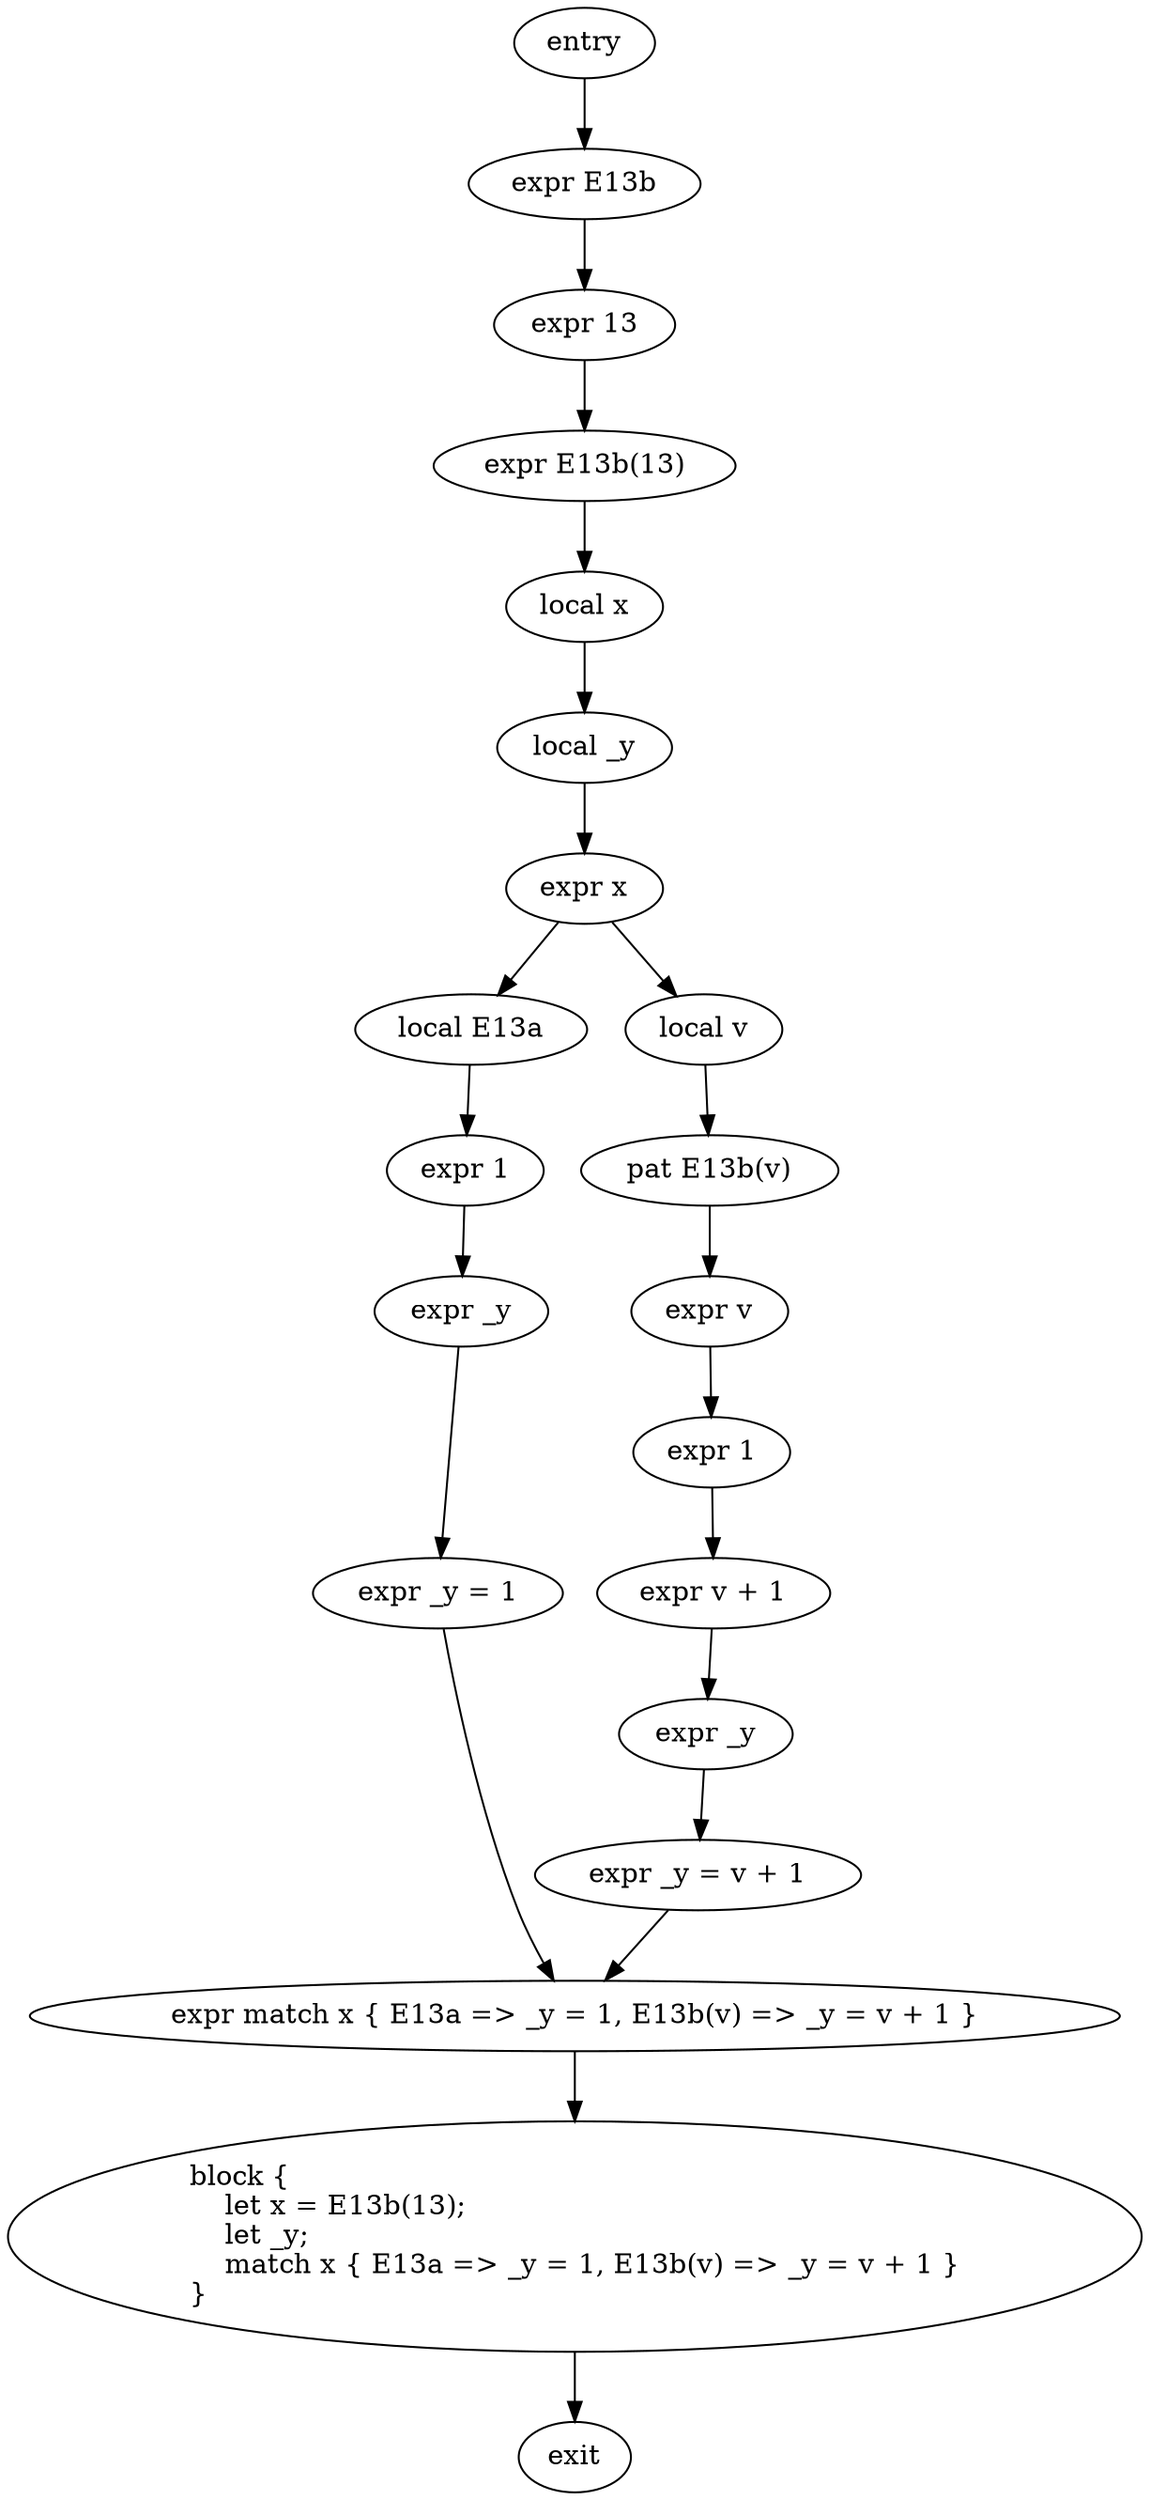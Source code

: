 digraph block {
    N0[label="entry"];
    N1[label="exit"];
    N2[label="expr E13b"];
    N3[label="expr 13"];
    N4[label="expr E13b(13)"];
    N5[label="local x"];
    N6[label="local _y"];
    N7[label="expr x"];
    N8[label="expr match x { E13a => _y = 1, E13b(v) => _y = v + 1 }"];
    N9[label="local E13a"];
    N10[label="expr 1"];
    N11[label="expr _y"];
    N12[label="expr _y = 1"];
    N13[label="local v"];
    N14[label="pat E13b(v)"];
    N15[label="expr v"];
    N16[label="expr 1"];
    N17[label="expr v + 1"];
    N18[label="expr _y"];
    N19[label="expr _y = v + 1"];
    N20[label="block {\l    let x = E13b(13);\l    let _y;\l    match x { E13a => _y = 1, E13b(v) => _y = v + 1 }\l}\l"];
    N0 -> N2;
    N2 -> N3;
    N3 -> N4;
    N4 -> N5;
    N5 -> N6;
    N6 -> N7;
    N7 -> N9;
    N9 -> N10;
    N10 -> N11;
    N11 -> N12;
    N12 -> N8;
    N7 -> N13;
    N13 -> N14;
    N14 -> N15;
    N15 -> N16;
    N16 -> N17;
    N17 -> N18;
    N18 -> N19;
    N19 -> N8;
    N8 -> N20;
    N20 -> N1;
}
